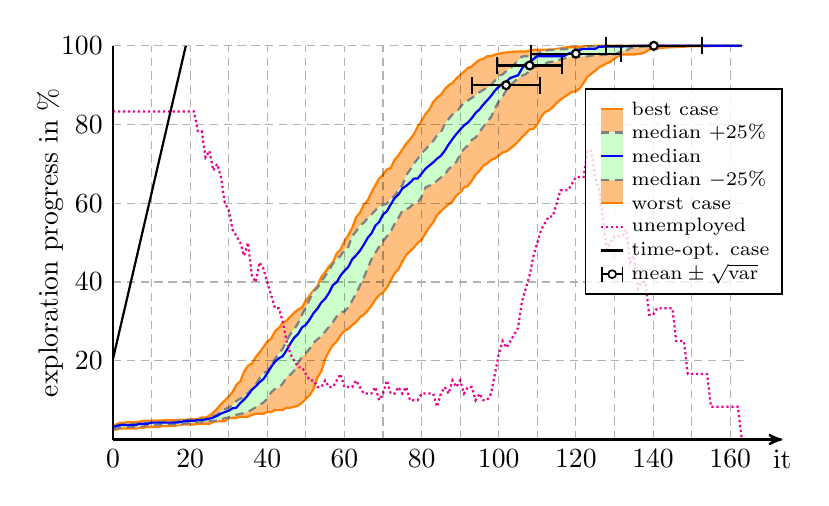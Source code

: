 \begin{tikzpicture}[thick]


% plot data, scaled to 8cm
\begin{scope}[yscale=0.05, xscale=0.049]
\draw[draw=orange, fill=orange!50] (0.00, 2.46) -- (1.00, 2.57) -- (2.00, 2.79) -- (3.00, 2.79) -- (4.00, 2.79) -- (5.00, 2.79) -- (6.00, 2.79) -- (7.00, 3.02) -- (8.00, 3.02) -- (9.00, 3.18) -- (10.00, 3.18) -- (11.00, 3.18) -- (12.00, 3.18) -- (13.00, 3.46) -- (14.00, 3.46) -- (15.00, 3.46) -- (16.00, 3.46) -- (17.00, 3.69) -- (18.00, 3.80) -- (19.00, 3.80) -- (20.00, 3.80) -- (21.00, 3.80) -- (22.00, 4.02) -- (23.00, 4.02) -- (24.00, 4.02) -- (25.00, 4.02) -- (26.00, 4.47) -- (27.00, 4.64) -- (28.00, 4.64) -- (29.00, 4.64) -- (30.00, 5.47) -- (31.00, 5.47) -- (32.00, 5.47) -- (33.00, 5.81) -- (34.00, 5.81) -- (35.00, 5.81) -- (36.00, 6.26) -- (37.00, 6.54) -- (38.00, 6.54) -- (39.00, 6.54) -- (40.00, 6.98) -- (41.00, 6.98) -- (42.00, 7.49) -- (43.00, 7.49) -- (44.00, 7.49) -- (45.00, 8.10) -- (46.00, 8.10) -- (47.00, 8.32) -- (48.00, 8.60) -- (49.00, 9.33) -- (50.00, 10.34) -- (51.00, 11.28) -- (52.00, 12.85) -- (53.00, 15.75) -- (54.00, 17.32) -- (55.00, 20.45) -- (56.00, 22.40) -- (57.00, 23.97) -- (58.00, 24.92) -- (59.00, 26.48) -- (60.00, 27.60) -- (61.00, 28.10) -- (62.00, 29.05) -- (63.00, 29.83) -- (64.00, 31.01) -- (65.00, 31.73) -- (66.00, 32.74) -- (67.00, 33.97) -- (68.00, 35.53) -- (69.00, 36.65) -- (70.00, 37.37) -- (71.00, 38.55) -- (72.00, 40.45) -- (73.00, 42.23) -- (74.00, 43.24) -- (75.00, 45.14) -- (76.00, 46.87) -- (77.00, 47.82) -- (78.00, 48.77) -- (79.00, 49.94) -- (80.00, 50.73) -- (81.00, 52.35) -- (82.00, 53.91) -- (83.00, 55.14) -- (84.00, 56.93) -- (85.00, 57.99) -- (86.00, 58.94) -- (87.00, 59.72) -- (88.00, 60.45) -- (89.00, 61.96) -- (90.00, 62.74) -- (91.00, 64.02) -- (92.00, 64.41) -- (93.00, 65.70) -- (94.00, 67.26) -- (95.00, 68.27) -- (96.00, 69.55) -- (97.00, 70.11) -- (98.00, 71.01) -- (99.00, 71.40) -- (100.00, 72.12) -- (101.00, 72.91) -- (102.00, 73.18) -- (103.00, 73.91) -- (104.00, 74.69) -- (105.00, 75.70) -- (106.00, 76.82) -- (107.00, 77.71) -- (108.00, 78.77) -- (109.00, 78.94) -- (110.00, 80.00) -- (111.00, 82.01) -- (112.00, 83.18) -- (113.00, 83.63) -- (114.00, 84.41) -- (115.00, 85.53) -- (116.00, 86.31) -- (117.00, 87.04) -- (118.00, 87.65) -- (119.00, 88.32) -- (120.00, 88.44) -- (121.00, 89.16) -- (122.00, 90.61) -- (123.00, 92.12) -- (124.00, 92.91) -- (125.00, 93.69) -- (126.00, 94.53) -- (127.00, 95.03) -- (128.00, 95.59) -- (129.00, 95.98) -- (130.00, 96.76) -- (131.00, 97.37) -- (132.00, 97.77) -- (133.00, 97.77) -- (134.00, 97.77) -- (135.00, 97.77) -- (136.00, 97.93) -- (137.00, 98.04) -- (138.00, 98.38) -- (139.00, 99.05) -- (140.00, 99.33) -- (141.00, 99.33) -- (142.00, 99.44) -- (143.00, 99.55) -- (144.00, 99.61) -- (145.00, 99.61) -- (146.00, 99.72) -- (147.00, 99.72) -- (148.00, 99.78) -- (149.00, 99.83) -- (150.00, 99.89) -- (151.00, 99.89) -- (152.00, 99.89) -- (153.00, 99.89) -- (154.00, 99.89) -- (155.00, 99.94) -- (156.00, 99.94) -- (157.00, 99.94) -- (158.00, 99.94) -- (159.00, 99.94) -- (160.00, 99.94) -- (161.00, 99.94) -- (162.00, 99.94) -- (163.00, 100.00) -- (163.00, 100.00) -- (162.00, 100.00) -- (161.00, 100.00) -- (160.00, 100.00) -- (159.00, 100.00) -- (158.00, 100.00) -- (157.00, 100.00) -- (156.00, 100.00) -- (155.00, 100.00) -- (154.00, 100.00) -- (153.00, 100.00) -- (152.00, 100.00) -- (151.00, 100.00) -- (150.00, 100.00) -- (149.00, 100.00) -- (148.00, 100.00) -- (147.00, 100.00) -- (146.00, 100.00) -- (145.00, 100.00) -- (144.00, 100.00) -- (143.00, 100.00) -- (142.00, 100.00) -- (141.00, 100.00) -- (140.00, 100.00) -- (139.00, 100.00) -- (138.00, 100.00) -- (137.00, 100.00) -- (136.00, 100.00) -- (135.00, 100.00) -- (134.00, 100.00) -- (133.00, 100.00) -- (132.00, 100.00) -- (131.00, 100.00) -- (130.00, 100.00) -- (129.00, 100.00) -- (128.00, 100.00) -- (127.00, 100.00) -- (126.00, 100.00) -- (125.00, 100.00) -- (124.00, 99.94) -- (123.00, 99.89) -- (122.00, 99.83) -- (121.00, 99.78) -- (120.00, 99.78) -- (119.00, 99.72) -- (118.00, 99.66) -- (117.00, 99.55) -- (116.00, 99.33) -- (115.00, 99.22) -- (114.00, 99.05) -- (113.00, 99.05) -- (112.00, 98.99) -- (111.00, 98.99) -- (110.00, 98.99) -- (109.00, 98.99) -- (108.00, 98.77) -- (107.00, 98.55) -- (106.00, 98.55) -- (105.00, 98.55) -- (104.00, 98.49) -- (103.00, 98.44) -- (102.00, 98.32) -- (101.00, 98.21) -- (100.00, 97.99) -- (99.00, 97.77) -- (98.00, 97.37) -- (97.00, 97.32) -- (96.00, 96.70) -- (95.00, 96.42) -- (94.00, 95.70) -- (93.00, 94.75) -- (92.00, 94.36) -- (91.00, 93.41) -- (90.00, 92.57) -- (89.00, 91.68) -- (88.00, 90.56) -- (87.00, 89.94) -- (86.00, 88.99) -- (85.00, 87.54) -- (84.00, 86.82) -- (83.00, 85.70) -- (82.00, 83.80) -- (81.00, 82.68) -- (80.00, 80.89) -- (79.00, 79.50) -- (78.00, 77.54) -- (77.00, 76.26) -- (76.00, 75.14) -- (75.00, 73.63) -- (74.00, 72.18) -- (73.00, 71.01) -- (72.00, 68.99) -- (71.00, 68.60) -- (70.00, 67.21) -- (69.00, 66.31) -- (68.00, 64.58) -- (67.00, 62.74) -- (66.00, 60.67) -- (65.00, 59.66) -- (64.00, 57.54) -- (63.00, 56.42) -- (62.00, 53.74) -- (61.00, 51.90) -- (60.00, 50.34) -- (59.00, 48.27) -- (58.00, 47.26) -- (57.00, 45.03) -- (56.00, 43.97) -- (55.00, 42.51) -- (54.00, 41.28) -- (53.00, 38.94) -- (52.00, 37.88) -- (51.00, 36.54) -- (50.00, 35.31) -- (49.00, 33.52) -- (48.00, 33.02) -- (47.00, 32.23) -- (46.00, 31.28) -- (45.00, 30.17) -- (44.00, 29.61) -- (43.00, 28.38) -- (42.00, 27.49) -- (41.00, 25.64) -- (40.00, 24.86) -- (39.00, 23.46) -- (38.00, 22.12) -- (37.00, 20.95) -- (36.00, 19.27) -- (35.00, 18.77) -- (34.00, 17.26) -- (33.00, 14.75) -- (32.00, 13.91) -- (31.00, 12.07) -- (30.00, 10.89) -- (29.00, 9.89) -- (28.00, 8.99) -- (27.00, 7.82) -- (26.00, 6.87) -- (25.00, 6.03) -- (24.00, 5.59) -- (23.00, 5.59) -- (22.00, 5.20) -- (21.00, 5.20) -- (20.00, 5.08) -- (19.00, 5.03) -- (18.00, 5.03) -- (17.00, 4.92) -- (16.00, 4.92) -- (15.00, 4.92) -- (14.00, 4.92) -- (13.00, 4.86) -- (12.00, 4.86) -- (11.00, 4.80) -- (10.00, 4.80) -- (9.00, 4.80) -- (8.00, 4.80) -- (7.00, 4.58) -- (6.00, 4.41) -- (5.00, 4.41) -- (4.00, 4.41) -- (3.00, 4.30) -- (2.00, 4.30) -- (1.00, 3.91) -- (0.00, 3.41);
\draw[gray, densely dashed, fill=green!20] (0.00, 2.63) -- (1.00, 2.79) -- (2.00, 3.07) -- (3.00, 3.18) -- (4.00, 3.18) -- (5.00, 3.18) -- (6.00, 3.18) -- (7.00, 3.30) -- (8.00, 3.30) -- (9.00, 3.69) -- (10.00, 3.69) -- (11.00, 3.69) -- (12.00, 3.69) -- (13.00, 3.80) -- (14.00, 3.80) -- (15.00, 3.80) -- (16.00, 3.80) -- (17.00, 3.80) -- (18.00, 4.02) -- (19.00, 4.13) -- (20.00, 4.13) -- (21.00, 4.36) -- (22.00, 4.36) -- (23.00, 4.36) -- (24.00, 4.75) -- (25.00, 4.75) -- (26.00, 4.75) -- (27.00, 4.75) -- (28.00, 5.14) -- (29.00, 5.42) -- (30.00, 5.64) -- (31.00, 5.98) -- (32.00, 6.31) -- (33.00, 6.48) -- (34.00, 6.76) -- (35.00, 7.04) -- (36.00, 7.60) -- (37.00, 8.16) -- (38.00, 8.88) -- (39.00, 9.39) -- (40.00, 10.34) -- (41.00, 12.01) -- (42.00, 12.85) -- (43.00, 13.18) -- (44.00, 14.19) -- (45.00, 15.81) -- (46.00, 16.48) -- (47.00, 17.54) -- (48.00, 19.55) -- (49.00, 20.95) -- (50.00, 21.90) -- (51.00, 23.07) -- (52.00, 24.58) -- (53.00, 25.47) -- (54.00, 26.20) -- (55.00, 27.43) -- (56.00, 28.66) -- (57.00, 29.83) -- (58.00, 31.28) -- (59.00, 32.23) -- (60.00, 32.57) -- (61.00, 33.52) -- (62.00, 35.25) -- (63.00, 37.09) -- (64.00, 39.05) -- (65.00, 41.12) -- (66.00, 43.35) -- (67.00, 45.81) -- (68.00, 47.43) -- (69.00, 48.99) -- (70.00, 50.34) -- (71.00, 51.62) -- (72.00, 52.79) -- (73.00, 54.75) -- (74.00, 56.26) -- (75.00, 58.10) -- (76.00, 58.32) -- (77.00, 59.05) -- (78.00, 59.89) -- (79.00, 60.17) -- (80.00, 61.68) -- (81.00, 64.02) -- (82.00, 64.47) -- (83.00, 64.80) -- (84.00, 65.75) -- (85.00, 66.54) -- (86.00, 67.21) -- (87.00, 68.72) -- (88.00, 69.44) -- (89.00, 70.50) -- (90.00, 72.46) -- (91.00, 73.80) -- (92.00, 74.69) -- (93.00, 76.09) -- (94.00, 76.70) -- (95.00, 78.10) -- (96.00, 79.44) -- (97.00, 80.67) -- (98.00, 81.90) -- (99.00, 84.08) -- (100.00, 85.87) -- (101.00, 87.09) -- (102.00, 88.77) -- (103.00, 89.89) -- (104.00, 90.89) -- (105.00, 91.68) -- (106.00, 92.40) -- (107.00, 92.79) -- (108.00, 93.58) -- (109.00, 94.47) -- (110.00, 94.80) -- (111.00, 95.25) -- (112.00, 95.47) -- (113.00, 95.87) -- (114.00, 95.98) -- (115.00, 95.98) -- (116.00, 96.59) -- (117.00, 96.76) -- (118.00, 97.04) -- (119.00, 97.15) -- (120.00, 97.21) -- (121.00, 97.26) -- (122.00, 97.32) -- (123.00, 97.32) -- (124.00, 97.54) -- (125.00, 97.60) -- (126.00, 97.65) -- (127.00, 97.65) -- (128.00, 97.77) -- (129.00, 97.77) -- (130.00, 97.77) -- (131.00, 98.27) -- (132.00, 98.72) -- (133.00, 98.72) -- (134.00, 99.39) -- (135.00, 99.61) -- (136.00, 99.61) -- (137.00, 99.78) -- (138.00, 99.83) -- (139.00, 99.83) -- (140.00, 99.83) -- (141.00, 99.89) -- (142.00, 99.89) -- (143.00, 99.89) -- (144.00, 99.89) -- (145.00, 99.89) -- (146.00, 99.89) -- (147.00, 99.89) -- (148.00, 99.89) -- (149.00, 100.00) -- (150.00, 100.00) -- (151.00, 100.00) -- (152.00, 100.00) -- (153.00, 100.00) -- (154.00, 100.00) -- (155.00, 100.00) -- (156.00, 100.00) -- (157.00, 100.00) -- (158.00, 100.00) -- (159.00, 100.00) -- (160.00, 100.00) -- (161.00, 100.00) -- (162.00, 100.00) -- (163.00, 100.00) -- (163.00, 100.00) -- (162.00, 100.00) -- (161.00, 100.00) -- (160.00, 100.00) -- (159.00, 100.00) -- (158.00, 100.00) -- (157.00, 100.00) -- (156.00, 100.00) -- (155.00, 100.00) -- (154.00, 100.00) -- (153.00, 100.00) -- (152.00, 100.00) -- (151.00, 100.00) -- (150.00, 100.00) -- (149.00, 100.00) -- (148.00, 100.00) -- (147.00, 100.00) -- (146.00, 100.00) -- (145.00, 100.00) -- (144.00, 100.00) -- (143.00, 100.00) -- (142.00, 100.00) -- (141.00, 100.00) -- (140.00, 100.00) -- (139.00, 100.00) -- (138.00, 100.00) -- (137.00, 100.00) -- (136.00, 100.00) -- (135.00, 100.00) -- (134.00, 100.00) -- (133.00, 100.00) -- (132.00, 100.00) -- (131.00, 100.00) -- (130.00, 100.00) -- (129.00, 100.00) -- (128.00, 100.00) -- (127.00, 99.94) -- (126.00, 99.83) -- (125.00, 99.83) -- (124.00, 99.83) -- (123.00, 99.72) -- (122.00, 99.50) -- (121.00, 99.22) -- (120.00, 99.22) -- (119.00, 99.22) -- (118.00, 99.22) -- (117.00, 99.16) -- (116.00, 99.11) -- (115.00, 99.05) -- (114.00, 98.94) -- (113.00, 98.94) -- (112.00, 98.66) -- (111.00, 98.55) -- (110.00, 97.77) -- (109.00, 97.37) -- (108.00, 97.37) -- (107.00, 97.37) -- (106.00, 97.26) -- (105.00, 96.20) -- (104.00, 95.31) -- (103.00, 94.30) -- (102.00, 93.63) -- (101.00, 92.74) -- (100.00, 92.40) -- (99.00, 91.17) -- (98.00, 90.06) -- (97.00, 89.27) -- (96.00, 88.83) -- (95.00, 88.21) -- (94.00, 87.43) -- (93.00, 86.76) -- (92.00, 86.09) -- (91.00, 85.64) -- (90.00, 84.36) -- (89.00, 83.18) -- (88.00, 82.57) -- (87.00, 81.40) -- (86.00, 80.11) -- (85.00, 78.04) -- (84.00, 77.32) -- (83.00, 75.81) -- (82.00, 74.75) -- (81.00, 73.69) -- (80.00, 72.68) -- (79.00, 71.34) -- (78.00, 70.06) -- (77.00, 68.49) -- (76.00, 67.09) -- (75.00, 64.58) -- (74.00, 63.30) -- (73.00, 61.84) -- (72.00, 61.23) -- (71.00, 59.89) -- (70.00, 59.61) -- (69.00, 59.11) -- (68.00, 58.21) -- (67.00, 57.15) -- (66.00, 56.20) -- (65.00, 55.08) -- (64.00, 54.30) -- (63.00, 52.85) -- (62.00, 51.62) -- (61.00, 48.88) -- (60.00, 48.21) -- (59.00, 46.65) -- (58.00, 45.92) -- (57.00, 44.64) -- (56.00, 42.91) -- (55.00, 41.51) -- (54.00, 40.11) -- (53.00, 38.55) -- (52.00, 37.65) -- (51.00, 35.64) -- (50.00, 33.63) -- (49.00, 31.73) -- (48.00, 29.55) -- (47.00, 28.04) -- (46.00, 26.82) -- (45.00, 25.14) -- (44.00, 23.13) -- (43.00, 21.79) -- (42.00, 20.50) -- (41.00, 18.77) -- (40.00, 17.32) -- (39.00, 16.93) -- (38.00, 15.53) -- (37.00, 13.97) -- (36.00, 12.74) -- (35.00, 11.84) -- (34.00, 10.84) -- (33.00, 10.39) -- (32.00, 9.78) -- (31.00, 8.72) -- (30.00, 8.10) -- (29.00, 7.71) -- (28.00, 7.15) -- (27.00, 6.26) -- (26.00, 6.03) -- (25.00, 5.47) -- (24.00, 5.20) -- (23.00, 5.08) -- (22.00, 5.08) -- (21.00, 4.97) -- (20.00, 4.97) -- (19.00, 4.97) -- (18.00, 4.97) -- (17.00, 4.75) -- (16.00, 4.41) -- (15.00, 4.41) -- (14.00, 4.41) -- (13.00, 4.41) -- (12.00, 4.41) -- (11.00, 4.41) -- (10.00, 4.30) -- (9.00, 4.25) -- (8.00, 4.25) -- (7.00, 4.13) -- (6.00, 4.02) -- (5.00, 4.02) -- (4.00, 3.97) -- (3.00, 3.97) -- (2.00, 3.69) -- (1.00, 3.69) -- (0.00, 3.30);
\draw[blue] (0.00, 3.18) -- (1.00, 3.46) -- (2.00, 3.69) -- (3.00, 3.69) -- (4.00, 3.69) -- (5.00, 3.69) -- (6.00, 3.69) -- (7.00, 4.02) -- (8.00, 4.02) -- (9.00, 4.02) -- (10.00, 4.30) -- (11.00, 4.30) -- (12.00, 4.30) -- (13.00, 4.30) -- (14.00, 4.30) -- (15.00, 4.30) -- (16.00, 4.30) -- (17.00, 4.36) -- (18.00, 4.58) -- (19.00, 4.75) -- (20.00, 4.75) -- (21.00, 4.75) -- (22.00, 4.97) -- (23.00, 4.97) -- (24.00, 5.08) -- (25.00, 5.31) -- (26.00, 5.59) -- (27.00, 6.03) -- (28.00, 6.59) -- (29.00, 6.98) -- (30.00, 7.32) -- (31.00, 7.93) -- (32.00, 8.10) -- (33.00, 9.27) -- (34.00, 10.17) -- (35.00, 11.28) -- (36.00, 12.63) -- (37.00, 13.52) -- (38.00, 14.53) -- (39.00, 15.36) -- (40.00, 16.82) -- (41.00, 18.44) -- (42.00, 19.78) -- (43.00, 20.61) -- (44.00, 21.17) -- (45.00, 22.68) -- (46.00, 24.41) -- (47.00, 25.87) -- (48.00, 26.82) -- (49.00, 28.49) -- (50.00, 29.16) -- (51.00, 30.50) -- (52.00, 32.12) -- (53.00, 33.24) -- (54.00, 34.80) -- (55.00, 35.75) -- (56.00, 37.26) -- (57.00, 39.22) -- (58.00, 39.94) -- (59.00, 41.68) -- (60.00, 42.85) -- (61.00, 43.85) -- (62.00, 45.75) -- (63.00, 46.76) -- (64.00, 47.93) -- (65.00, 49.44) -- (66.00, 51.17) -- (67.00, 52.35) -- (68.00, 54.30) -- (69.00, 55.25) -- (70.00, 57.15) -- (71.00, 57.99) -- (72.00, 59.72) -- (73.00, 61.28) -- (74.00, 62.23) -- (75.00, 63.74) -- (76.00, 64.41) -- (77.00, 65.25) -- (78.00, 66.26) -- (79.00, 66.31) -- (80.00, 67.54) -- (81.00, 68.77) -- (82.00, 69.61) -- (83.00, 70.39) -- (84.00, 71.34) -- (85.00, 72.07) -- (86.00, 73.35) -- (87.00, 74.92) -- (88.00, 76.31) -- (89.00, 77.60) -- (90.00, 78.72) -- (91.00, 79.78) -- (92.00, 80.50) -- (93.00, 81.62) -- (94.00, 82.96) -- (95.00, 83.85) -- (96.00, 85.08) -- (97.00, 86.15) -- (98.00, 87.26) -- (99.00, 88.60) -- (100.00, 89.61) -- (101.00, 90.39) -- (102.00, 90.95) -- (103.00, 91.84) -- (104.00, 92.18) -- (105.00, 92.51) -- (106.00, 94.19) -- (107.00, 95.47) -- (108.00, 95.70) -- (109.00, 96.65) -- (110.00, 97.37) -- (111.00, 97.37) -- (112.00, 97.37) -- (113.00, 97.37) -- (114.00, 97.37) -- (115.00, 97.37) -- (116.00, 97.37) -- (117.00, 97.43) -- (118.00, 97.99) -- (119.00, 98.27) -- (120.00, 98.66) -- (121.00, 98.99) -- (122.00, 99.22) -- (123.00, 99.22) -- (124.00, 99.22) -- (125.00, 99.22) -- (126.00, 99.78) -- (127.00, 99.78) -- (128.00, 99.83) -- (129.00, 99.83) -- (130.00, 99.83) -- (131.00, 99.83) -- (132.00, 99.83) -- (133.00, 99.89) -- (134.00, 99.89) -- (135.00, 99.94) -- (136.00, 100.00) -- (137.00, 100.00) -- (138.00, 100.00) -- (139.00, 100.00) -- (140.00, 100.00) -- (141.00, 100.00) -- (142.00, 100.00) -- (143.00, 100.00) -- (144.00, 100.00) -- (145.00, 100.00) -- (146.00, 100.00) -- (147.00, 100.00) -- (148.00, 100.00) -- (149.00, 100.00) -- (150.00, 100.00) -- (151.00, 100.00) -- (152.00, 100.00) -- (153.00, 100.00) -- (154.00, 100.00) -- (155.00, 100.00) -- (156.00, 100.00) -- (157.00, 100.00) -- (158.00, 100.00) -- (159.00, 100.00) -- (160.00, 100.00) -- (161.00, 100.00) -- (162.00, 100.00) -- (163.00, 100.00);
\draw[densely dotted, magenta] (0.00, 83.33) -- (1.00, 83.33) -- (2.00, 83.33) -- (3.00, 83.33) -- (4.00, 83.33) -- (5.00, 83.33) -- (6.00, 83.33) -- (7.00, 83.33) -- (8.00, 83.33) -- (9.00, 83.33) -- (10.00, 83.33) -- (11.00, 83.33) -- (12.00, 83.33) -- (13.00, 83.33) -- (14.00, 83.33) -- (15.00, 83.33) -- (16.00, 83.33) -- (17.00, 83.33) -- (18.00, 83.33) -- (19.00, 83.33) -- (20.00, 83.33) -- (21.00, 83.33) -- (22.00, 78.33) -- (23.00, 78.33) -- (24.00, 71.67) -- (25.00, 73.33) -- (26.00, 68.33) -- (27.00, 70.00) -- (28.00, 66.67) -- (29.00, 60.00) -- (30.00, 58.33) -- (31.00, 53.33) -- (32.00, 51.67) -- (33.00, 50.00) -- (34.00, 46.67) -- (35.00, 50.00) -- (36.00, 41.67) -- (37.00, 40.00) -- (38.00, 45.00) -- (39.00, 43.33) -- (40.00, 40.00) -- (41.00, 36.67) -- (42.00, 33.33) -- (43.00, 33.33) -- (44.00, 30.00) -- (45.00, 25.00) -- (46.00, 21.67) -- (47.00, 20.00) -- (48.00, 18.33) -- (49.00, 18.33) -- (50.00, 16.67) -- (51.00, 15.00) -- (52.00, 15.00) -- (53.00, 13.33) -- (54.00, 13.33) -- (55.00, 15.00) -- (56.00, 13.33) -- (57.00, 13.33) -- (58.00, 15.00) -- (59.00, 16.67) -- (60.00, 13.33) -- (61.00, 13.33) -- (62.00, 13.33) -- (63.00, 15.00) -- (64.00, 13.33) -- (65.00, 11.67) -- (66.00, 11.67) -- (67.00, 11.67) -- (68.00, 13.33) -- (69.00, 10.00) -- (70.00, 11.67) -- (71.00, 15.00) -- (72.00, 11.67) -- (73.00, 11.67) -- (74.00, 13.33) -- (75.00, 11.67) -- (76.00, 13.33) -- (77.00, 10.00) -- (78.00, 10.00) -- (79.00, 10.00) -- (80.00, 11.67) -- (81.00, 11.67) -- (82.00, 11.67) -- (83.00, 11.67) -- (84.00, 8.33) -- (85.00, 11.67) -- (86.00, 13.33) -- (87.00, 11.67) -- (88.00, 15.00) -- (89.00, 13.33) -- (90.00, 15.00) -- (91.00, 11.67) -- (92.00, 13.33) -- (93.00, 13.33) -- (94.00, 10.00) -- (95.00, 11.67) -- (96.00, 10.00) -- (97.00, 10.00) -- (98.00, 11.67) -- (99.00, 16.67) -- (100.00, 21.67) -- (101.00, 25.00) -- (102.00, 23.33) -- (103.00, 25.00) -- (104.00, 26.67) -- (105.00, 28.33) -- (106.00, 35.00) -- (107.00, 38.33) -- (108.00, 41.67) -- (109.00, 46.67) -- (110.00, 50.00) -- (111.00, 53.33) -- (112.00, 55.00) -- (113.00, 56.67) -- (114.00, 56.67) -- (115.00, 60.00) -- (116.00, 63.33) -- (117.00, 63.33) -- (118.00, 63.33) -- (119.00, 65.00) -- (120.00, 66.67) -- (121.00, 66.67) -- (122.00, 66.67) -- (123.00, 73.33) -- (124.00, 73.33) -- (125.00, 66.67) -- (126.00, 63.33) -- (127.00, 56.67) -- (128.00, 48.33) -- (129.00, 50.00) -- (130.00, 51.67) -- (131.00, 51.67) -- (132.00, 51.67) -- (133.00, 53.33) -- (134.00, 45.00) -- (135.00, 46.67) -- (136.00, 38.33) -- (137.00, 40.00) -- (138.00, 40.00) -- (139.00, 31.67) -- (140.00, 31.67) -- (141.00, 33.33) -- (142.00, 33.33) -- (143.00, 33.33) -- (144.00, 33.33) -- (145.00, 33.33) -- (146.00, 25.00) -- (147.00, 25.00) -- (148.00, 25.00) -- (149.00, 16.67) -- (150.00, 16.67) -- (151.00, 16.67) -- (152.00, 16.67) -- (153.00, 16.67) -- (154.00, 16.67) -- (155.00, 8.33) -- (156.00, 8.33) -- (157.00, 8.33) -- (158.00, 8.33) -- (159.00, 8.33) -- (160.00, 8.33) -- (161.00, 8.33) -- (162.00, 8.33) -- (163.00, 0.00);
\draw[black] (0.00, 20.45) -- (18.88, 100.00);
\draw[densely dashed, thin, black, ystep=20, xstep=10, opacity=0.3] (0, 0) grid (164, 100);
% axis lables
\node[below] at (0, 0) {0};
\node[below] at (20, 0) {20};
\node[below] at (40, 0) {40};
\node[below] at (60, 0) {60};
\node[below] at (80, 0) {80};
\node[below] at (100, 0) {100};
\node[below] at (120, 0) {120};
\node[below] at (140, 0) {140};
\node[below] at (160, 0) {160};
\draw[|-|] (92.802, 90) -- (110.998, 90);
\node[draw, circle, fill=white, inner sep=0mm, minimum size=1mm] at (101.9, 90) {};
% 90: 101.9  +-  9.098
\draw[|-|] (99.269, 95) -- (116.731, 95);
\node[draw, circle, fill=white, inner sep=0mm, minimum size=1mm] at (108, 95) {};
% 95: 108  +-  8.731
\draw[|-|] (108.102, 98) -- (131.898, 98);
\node[draw, circle, fill=white, inner sep=0mm, minimum size=1mm] at (120, 98) {};
% 98: 120  +-  11.898
\draw[|-|] (127.456, 100) -- (152.944, 100);
\node[draw, circle, fill=white, inner sep=0mm, minimum size=1mm] at (140.2, 100) {};
% 100: 140.2  +-  12.744
\end{scope}


% axes lables
\begin{scope}[yscale=0.05]
\draw (0.00, 0.00) -- (0.00, 100.00);
\node[left] at (0, 20) {20};
\node[left] at (0, 40) {40};
\node[left] at (0, 60) {60};
\node[left] at (0, 80) {80};
\node[left] at (0, 100) {100};
\node[rotate=90] at (-0.8, 50) {exploration progress in \%};
\draw[->, >=stealth'] (0.00, 0.00) -- (8.50, 0.00);
\node[below] at (8.5, 0) {it};
\end{scope}


% legend
\begin{scope}[xshift=6cm, yshift=2.5cm]
\draw[semithick, fill=white, fill opacity=0.8] (0, -0.65) rectangle +(2.5, 2.6);
\scriptsize
\draw[semithick,|-|] (0.2, -.4) -- +(0.28, 0) node[right, black] {$\text{mean} \pm \sqrt{\text{var}}$};
\node[semithick,draw, circle, fill=white, inner sep=0mm, minimum size=1mm] at (0.34, -0.4) {};
\draw (0.2, -.1) -- +(0.28, 0) node[right, black] {time-opt. case};
\draw[magenta, densely dotted] (0.2, 0.2) -- +(0.28, 0) node[right, black] {unemployed};
\fill[orange!50] (0.2, 0.5) rectangle +(0.28, 1.2);
\fill[green!20] (0.2, 0.8) rectangle +(0.28, 0.6);
\draw[orange] (0.2, 1.7) -- +(0.28, 0) node[right, black] {best case};
\draw[gray, densely dashed] (0.2, 1.4) -- +(0.28, 0) node[right, black] {median $+25\%$};
\draw[blue] (0.2, 1.1) -- +(0.28, 0) node[right, black] {median};
\draw[gray, densely dashed] (0.2, 0.8) -- +(0.28, 0) node[right, black] {median $-25\%$};
\draw[orange] (0.2, 0.5) -- +(0.28, 0) node[right, black] {worst case};
\end{scope}
\end{tikzpicture}
